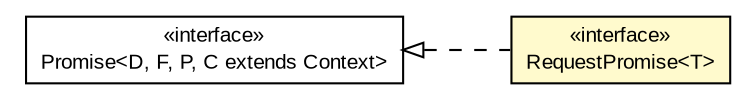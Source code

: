 #!/usr/local/bin/dot
#
# Class diagram 
# Generated by UMLGraph version R5_6-24-gf6e263 (http://www.umlgraph.org/)
#

digraph G {
	edge [fontname="arial",fontsize=10,labelfontname="arial",labelfontsize=10];
	node [fontname="arial",fontsize=10,shape=plaintext];
	nodesep=0.25;
	ranksep=0.5;
	rankdir=LR;
	// org.turbogwt.net.http.client.future.RequestPromise<T>
	c3237 [label=<<table title="org.turbogwt.net.http.client.future.RequestPromise" border="0" cellborder="1" cellspacing="0" cellpadding="2" port="p" bgcolor="lemonChiffon" href="./RequestPromise.html">
		<tr><td><table border="0" cellspacing="0" cellpadding="1">
<tr><td align="center" balign="center"> &#171;interface&#187; </td></tr>
<tr><td align="center" balign="center"> RequestPromise&lt;T&gt; </td></tr>
		</table></td></tr>
		</table>>, URL="./RequestPromise.html", fontname="arial", fontcolor="black", fontsize=10.0];
	//org.turbogwt.net.http.client.future.RequestPromise<T> implements org.turbogwt.core.future.shared.Promise<D, F, P, C extends org.turbogwt.core.future.shared.Context>
	c3271:p -> c3237:p [dir=back,arrowtail=empty,style=dashed];
	// org.turbogwt.core.future.shared.Promise<D, F, P, C extends org.turbogwt.core.future.shared.Context>
	c3271 [label=<<table title="org.turbogwt.core.future.shared.Promise" border="0" cellborder="1" cellspacing="0" cellpadding="2" port="p">
		<tr><td><table border="0" cellspacing="0" cellpadding="1">
<tr><td align="center" balign="center"> &#171;interface&#187; </td></tr>
<tr><td align="center" balign="center"> Promise&lt;D, F, P, C extends Context&gt; </td></tr>
		</table></td></tr>
		</table>>, URL="null", fontname="arial", fontcolor="black", fontsize=10.0];
}

